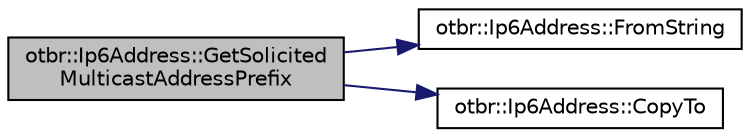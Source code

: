 digraph "otbr::Ip6Address::GetSolicitedMulticastAddressPrefix"
{
  edge [fontname="Helvetica",fontsize="10",labelfontname="Helvetica",labelfontsize="10"];
  node [fontname="Helvetica",fontsize="10",shape=record];
  rankdir="LR";
  Node30 [label="otbr::Ip6Address::GetSolicited\lMulticastAddressPrefix",height=0.2,width=0.4,color="black", fillcolor="grey75", style="filled", fontcolor="black"];
  Node30 -> Node31 [color="midnightblue",fontsize="10",style="solid",fontname="Helvetica"];
  Node31 [label="otbr::Ip6Address::FromString",height=0.2,width=0.4,color="black", fillcolor="white", style="filled",URL="$d2/dfe/classotbr_1_1Ip6Address.html#aea29483ec22a607a9fcd95cadc42cee7",tooltip="This function converts Ip6 addresses from text to Ip6Address. "];
  Node30 -> Node32 [color="midnightblue",fontsize="10",style="solid",fontname="Helvetica"];
  Node32 [label="otbr::Ip6Address::CopyTo",height=0.2,width=0.4,color="black", fillcolor="white", style="filled",URL="$d2/dfe/classotbr_1_1Ip6Address.html#af17eb7c1fd8a9c5d54434fbd84c3f173",tooltip="This method copies the Ip6 address to a sockaddr_in6 structure. "];
}
